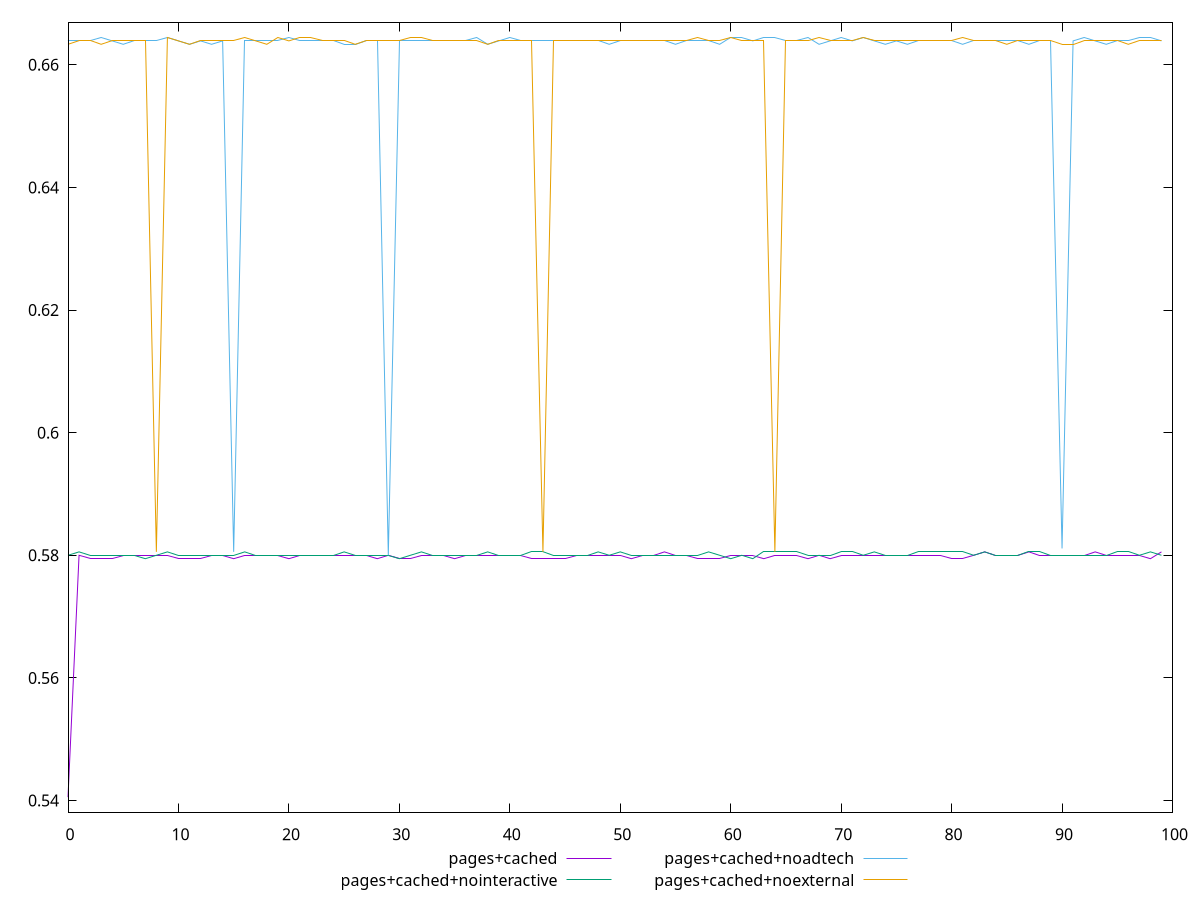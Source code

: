 $_pagesCached <<EOF
0.5405555555555556
0.58
0.5794444444444444
0.5794444444444444
0.5794444444444444
0.58
0.58
0.58
0.58
0.58
0.5794444444444444
0.5794444444444444
0.5794444444444444
0.58
0.58
0.5794444444444444
0.58
0.58
0.58
0.58
0.5794444444444444
0.58
0.58
0.58
0.58
0.58
0.58
0.58
0.5794444444444444
0.58
0.5794444444444444
0.5794444444444444
0.58
0.58
0.58
0.5794444444444444
0.58
0.58
0.58
0.58
0.58
0.58
0.5794444444444444
0.5794444444444444
0.5794444444444444
0.5794444444444444
0.58
0.58
0.58
0.58
0.58
0.5794444444444444
0.58
0.58
0.5805555555555555
0.58
0.58
0.5794444444444444
0.5794444444444444
0.5794444444444444
0.58
0.58
0.58
0.5794444444444444
0.58
0.58
0.58
0.5794444444444444
0.58
0.5794444444444444
0.58
0.58
0.58
0.58
0.58
0.58
0.58
0.58
0.58
0.58
0.5794444444444444
0.5794444444444444
0.58
0.5805555555555555
0.58
0.58
0.58
0.5805555555555555
0.58
0.58
0.58
0.58
0.58
0.5805555555555555
0.58
0.58
0.58
0.58
0.5794444444444444
0.5805555555555555
EOF
$_pagesCachedNointeractive <<EOF
0.58
0.5805555555555555
0.58
0.58
0.58
0.58
0.58
0.5794444444444444
0.58
0.5805555555555555
0.58
0.58
0.58
0.58
0.58
0.58
0.5805555555555555
0.58
0.58
0.58
0.58
0.58
0.58
0.58
0.58
0.5805555555555555
0.58
0.58
0.58
0.58
0.5794444444444444
0.58
0.5805555555555555
0.58
0.58
0.58
0.58
0.58
0.5805555555555555
0.58
0.58
0.58
0.5805555555555555
0.5805555555555555
0.58
0.58
0.58
0.58
0.5805555555555555
0.58
0.5805555555555555
0.58
0.58
0.58
0.58
0.58
0.58
0.58
0.5805555555555555
0.58
0.5794444444444444
0.58
0.5794444444444444
0.5805555555555555
0.5805555555555555
0.5805555555555555
0.5805555555555555
0.58
0.58
0.58
0.5805555555555555
0.5805555555555555
0.58
0.5805555555555555
0.58
0.58
0.58
0.5805555555555555
0.5805555555555555
0.5805555555555555
0.5805555555555555
0.5805555555555555
0.58
0.5805555555555555
0.58
0.58
0.58
0.5805555555555555
0.5805555555555555
0.58
0.58
0.58
0.58
0.58
0.58
0.5805555555555555
0.5805555555555555
0.58
0.5805555555555555
0.58
EOF
$_pagesCachedNoadtech <<EOF
0.6638888888888889
0.6638888888888889
0.6638888888888889
0.6644444444444444
0.6638888888888889
0.6633333333333333
0.6638888888888889
0.6638888888888889
0.6638888888888889
0.6644444444444444
0.6638888888888889
0.6633333333333333
0.6638888888888889
0.6633333333333333
0.6638888888888889
0.5805555555555555
0.6638888888888889
0.6638888888888889
0.6638888888888889
0.6638888888888889
0.6644444444444444
0.6638888888888889
0.6638888888888889
0.6638888888888889
0.6638888888888889
0.6633333333333333
0.6633333333333333
0.6638888888888889
0.6638888888888889
0.58
0.6638888888888889
0.6638888888888889
0.6638888888888889
0.6638888888888889
0.6638888888888889
0.6638888888888889
0.6638888888888889
0.6644444444444444
0.6633333333333333
0.6638888888888889
0.6644444444444444
0.6638888888888889
0.6638888888888889
0.6638888888888889
0.6638888888888889
0.6638888888888889
0.6638888888888889
0.6638888888888889
0.6638888888888889
0.6633333333333333
0.6638888888888889
0.6638888888888889
0.6638888888888889
0.6638888888888889
0.6638888888888889
0.6633333333333333
0.6638888888888889
0.6638888888888889
0.6638888888888889
0.6633333333333333
0.6644444444444444
0.6644444444444444
0.6638888888888889
0.6644444444444444
0.6644444444444444
0.6638888888888889
0.6638888888888889
0.6644444444444444
0.6633333333333333
0.6638888888888889
0.6644444444444444
0.6638888888888889
0.6644444444444444
0.6638888888888889
0.6633333333333333
0.6638888888888889
0.6633333333333333
0.6638888888888889
0.6638888888888889
0.6638888888888889
0.6638888888888889
0.6633333333333333
0.6638888888888889
0.6638888888888889
0.6638888888888889
0.6638888888888889
0.6638888888888889
0.6633333333333333
0.6638888888888889
0.6638888888888889
0.5811111111111111
0.6638888888888889
0.6644444444444444
0.6638888888888889
0.6633333333333333
0.6638888888888889
0.6638888888888889
0.6644444444444444
0.6644444444444444
0.6638888888888889
EOF
$_pagesCachedNoexternal <<EOF
0.6633333333333333
0.6638888888888889
0.6638888888888889
0.6633333333333333
0.6638888888888889
0.6638888888888889
0.6638888888888889
0.6638888888888889
0.5805555555555555
0.6644444444444444
0.6638888888888889
0.6633333333333333
0.6638888888888889
0.6638888888888889
0.6638888888888889
0.6638888888888889
0.6644444444444444
0.6638888888888889
0.6633333333333333
0.6644444444444444
0.6638888888888889
0.6644444444444444
0.6644444444444444
0.6638888888888889
0.6638888888888889
0.6638888888888889
0.6633333333333333
0.6638888888888889
0.6638888888888889
0.6638888888888889
0.6638888888888889
0.6644444444444444
0.6644444444444444
0.6638888888888889
0.6638888888888889
0.6638888888888889
0.6638888888888889
0.6638888888888889
0.6633333333333333
0.6638888888888889
0.6638888888888889
0.6638888888888889
0.6638888888888889
0.5805555555555555
0.6638888888888889
0.6638888888888889
0.6638888888888889
0.6638888888888889
0.6638888888888889
0.6638888888888889
0.6638888888888889
0.6638888888888889
0.6638888888888889
0.6638888888888889
0.6638888888888889
0.6638888888888889
0.6638888888888889
0.6644444444444444
0.6638888888888889
0.6638888888888889
0.6644444444444444
0.6638888888888889
0.6638888888888889
0.6638888888888889
0.5805555555555555
0.6638888888888889
0.6638888888888889
0.6638888888888889
0.6644444444444444
0.6638888888888889
0.6638888888888889
0.6638888888888889
0.6644444444444444
0.6638888888888889
0.6638888888888889
0.6638888888888889
0.6638888888888889
0.6638888888888889
0.6638888888888889
0.6638888888888889
0.6638888888888889
0.6644444444444444
0.6638888888888889
0.6638888888888889
0.6638888888888889
0.6633333333333333
0.6638888888888889
0.6638888888888889
0.6638888888888889
0.6638888888888889
0.6633333333333333
0.6633333333333333
0.6638888888888889
0.6638888888888889
0.6638888888888889
0.6638888888888889
0.6633333333333333
0.6638888888888889
0.6638888888888889
0.6638888888888889
EOF
set key outside below
set terminal pngcairo
set output "report_00005_2020-11-02T22-26-11.212Z/uses-rel-preload/uses-rel-preload_pages+cached_pages+cached+nointeractive_pages+cached+noadtech_pages+cached+noexternal.png"
set yrange [0.5380777777777778:0.6669222222222222]
plot $_pagesCached title "pages+cached" with line ,$_pagesCachedNointeractive title "pages+cached+nointeractive" with line ,$_pagesCachedNoadtech title "pages+cached+noadtech" with line ,$_pagesCachedNoexternal title "pages+cached+noexternal" with line ,